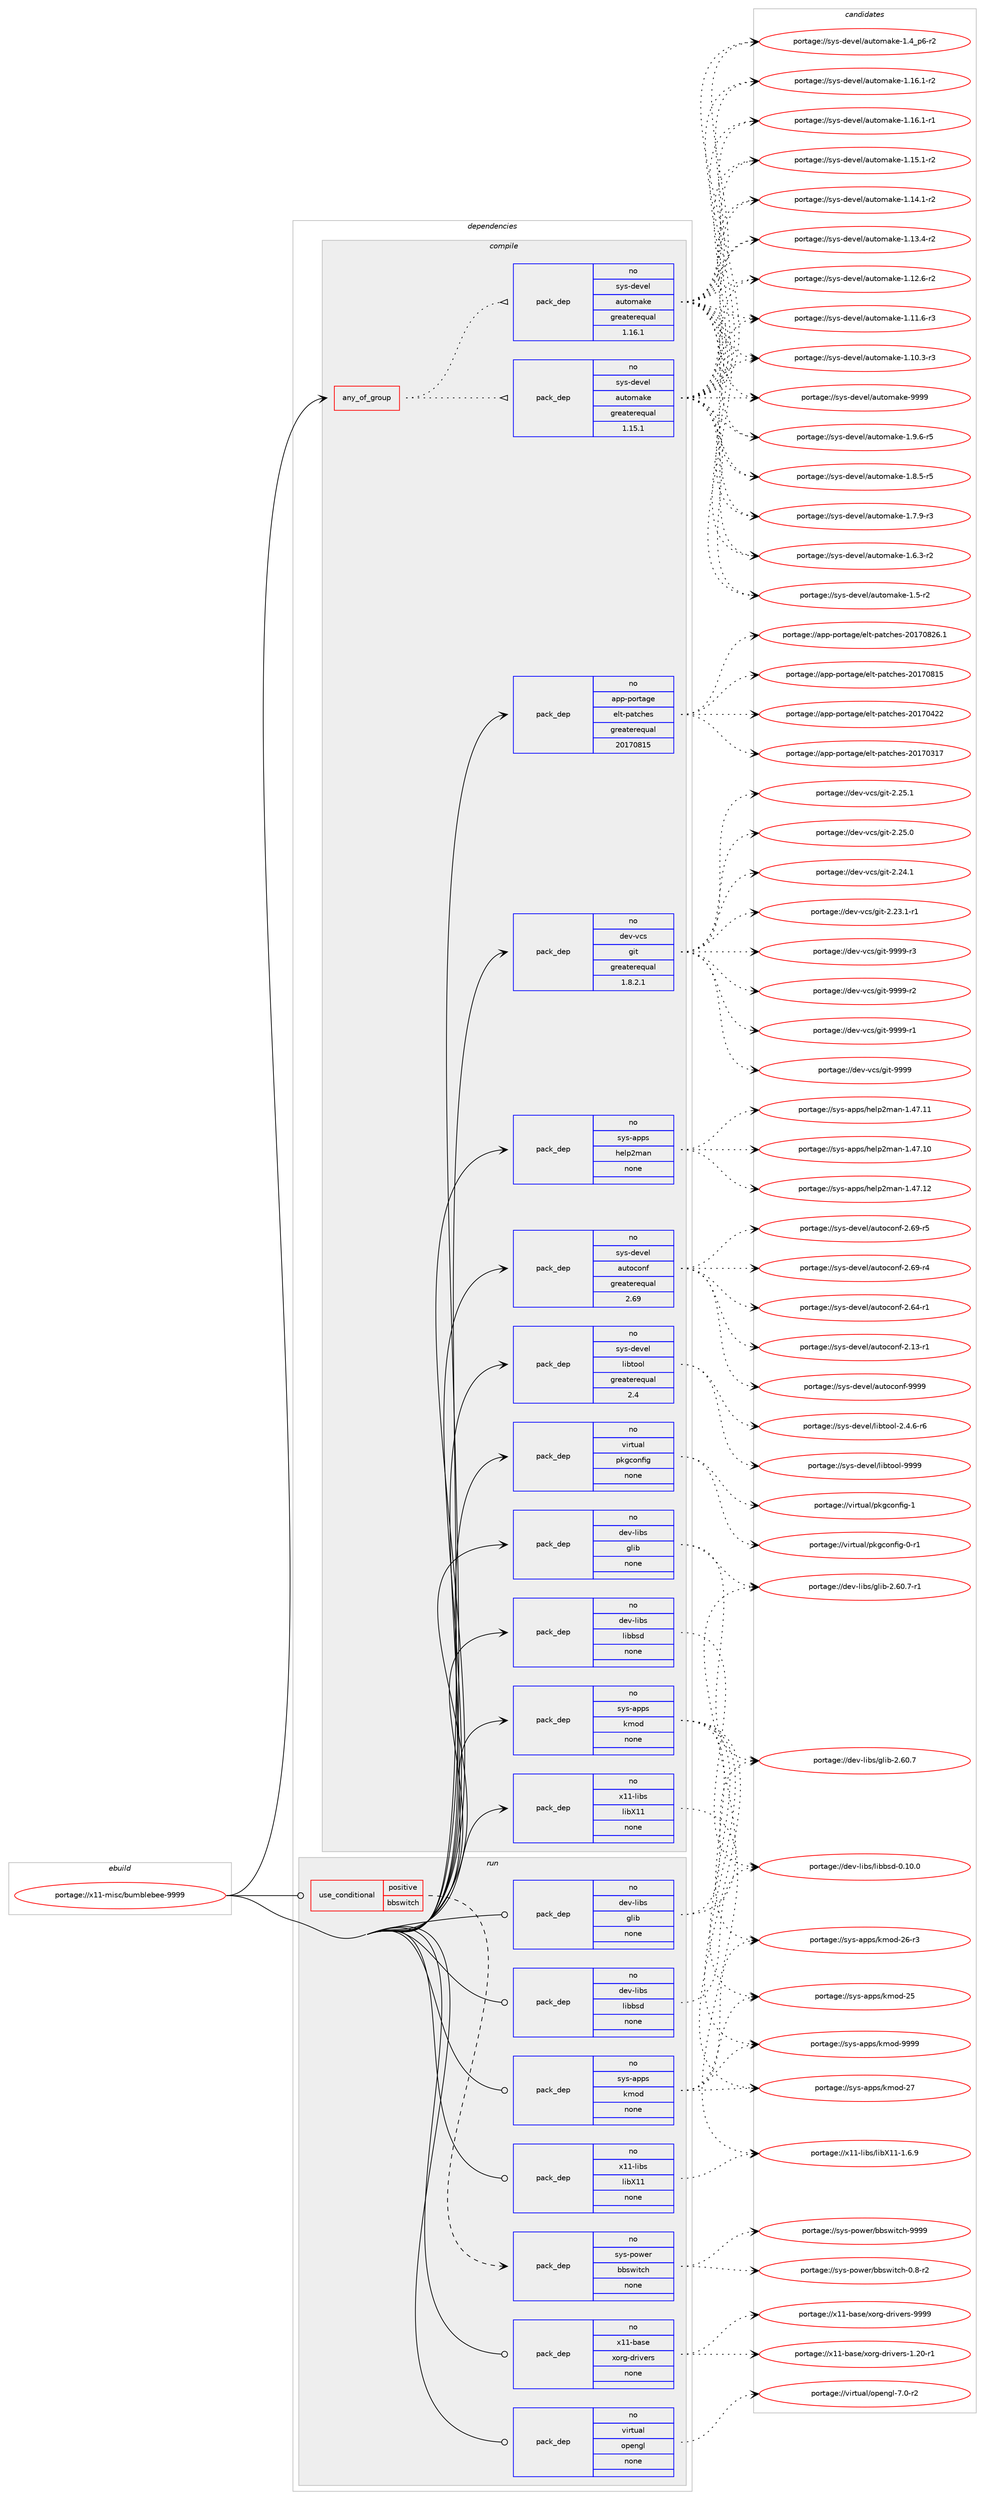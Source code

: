 digraph prolog {

# *************
# Graph options
# *************

newrank=true;
concentrate=true;
compound=true;
graph [rankdir=LR,fontname=Helvetica,fontsize=10,ranksep=1.5];#, ranksep=2.5, nodesep=0.2];
edge  [arrowhead=vee];
node  [fontname=Helvetica,fontsize=10];

# **********
# The ebuild
# **********

subgraph cluster_leftcol {
color=gray;
rank=same;
label=<<i>ebuild</i>>;
id [label="portage://x11-misc/bumblebee-9999", color=red, width=4, href="../x11-misc/bumblebee-9999.svg"];
}

# ****************
# The dependencies
# ****************

subgraph cluster_midcol {
color=gray;
label=<<i>dependencies</i>>;
subgraph cluster_compile {
fillcolor="#eeeeee";
style=filled;
label=<<i>compile</i>>;
subgraph any243 {
dependency14797 [label=<<TABLE BORDER="0" CELLBORDER="1" CELLSPACING="0" CELLPADDING="4"><TR><TD CELLPADDING="10">any_of_group</TD></TR></TABLE>>, shape=none, color=red];subgraph pack12584 {
dependency14798 [label=<<TABLE BORDER="0" CELLBORDER="1" CELLSPACING="0" CELLPADDING="4" WIDTH="220"><TR><TD ROWSPAN="6" CELLPADDING="30">pack_dep</TD></TR><TR><TD WIDTH="110">no</TD></TR><TR><TD>sys-devel</TD></TR><TR><TD>automake</TD></TR><TR><TD>greaterequal</TD></TR><TR><TD>1.16.1</TD></TR></TABLE>>, shape=none, color=blue];
}
dependency14797:e -> dependency14798:w [weight=20,style="dotted",arrowhead="oinv"];
subgraph pack12585 {
dependency14799 [label=<<TABLE BORDER="0" CELLBORDER="1" CELLSPACING="0" CELLPADDING="4" WIDTH="220"><TR><TD ROWSPAN="6" CELLPADDING="30">pack_dep</TD></TR><TR><TD WIDTH="110">no</TD></TR><TR><TD>sys-devel</TD></TR><TR><TD>automake</TD></TR><TR><TD>greaterequal</TD></TR><TR><TD>1.15.1</TD></TR></TABLE>>, shape=none, color=blue];
}
dependency14797:e -> dependency14799:w [weight=20,style="dotted",arrowhead="oinv"];
}
id:e -> dependency14797:w [weight=20,style="solid",arrowhead="vee"];
subgraph pack12586 {
dependency14800 [label=<<TABLE BORDER="0" CELLBORDER="1" CELLSPACING="0" CELLPADDING="4" WIDTH="220"><TR><TD ROWSPAN="6" CELLPADDING="30">pack_dep</TD></TR><TR><TD WIDTH="110">no</TD></TR><TR><TD>app-portage</TD></TR><TR><TD>elt-patches</TD></TR><TR><TD>greaterequal</TD></TR><TR><TD>20170815</TD></TR></TABLE>>, shape=none, color=blue];
}
id:e -> dependency14800:w [weight=20,style="solid",arrowhead="vee"];
subgraph pack12587 {
dependency14801 [label=<<TABLE BORDER="0" CELLBORDER="1" CELLSPACING="0" CELLPADDING="4" WIDTH="220"><TR><TD ROWSPAN="6" CELLPADDING="30">pack_dep</TD></TR><TR><TD WIDTH="110">no</TD></TR><TR><TD>dev-libs</TD></TR><TR><TD>glib</TD></TR><TR><TD>none</TD></TR><TR><TD></TD></TR></TABLE>>, shape=none, color=blue];
}
id:e -> dependency14801:w [weight=20,style="solid",arrowhead="vee"];
subgraph pack12588 {
dependency14802 [label=<<TABLE BORDER="0" CELLBORDER="1" CELLSPACING="0" CELLPADDING="4" WIDTH="220"><TR><TD ROWSPAN="6" CELLPADDING="30">pack_dep</TD></TR><TR><TD WIDTH="110">no</TD></TR><TR><TD>dev-libs</TD></TR><TR><TD>libbsd</TD></TR><TR><TD>none</TD></TR><TR><TD></TD></TR></TABLE>>, shape=none, color=blue];
}
id:e -> dependency14802:w [weight=20,style="solid",arrowhead="vee"];
subgraph pack12589 {
dependency14803 [label=<<TABLE BORDER="0" CELLBORDER="1" CELLSPACING="0" CELLPADDING="4" WIDTH="220"><TR><TD ROWSPAN="6" CELLPADDING="30">pack_dep</TD></TR><TR><TD WIDTH="110">no</TD></TR><TR><TD>dev-vcs</TD></TR><TR><TD>git</TD></TR><TR><TD>greaterequal</TD></TR><TR><TD>1.8.2.1</TD></TR></TABLE>>, shape=none, color=blue];
}
id:e -> dependency14803:w [weight=20,style="solid",arrowhead="vee"];
subgraph pack12590 {
dependency14804 [label=<<TABLE BORDER="0" CELLBORDER="1" CELLSPACING="0" CELLPADDING="4" WIDTH="220"><TR><TD ROWSPAN="6" CELLPADDING="30">pack_dep</TD></TR><TR><TD WIDTH="110">no</TD></TR><TR><TD>sys-apps</TD></TR><TR><TD>help2man</TD></TR><TR><TD>none</TD></TR><TR><TD></TD></TR></TABLE>>, shape=none, color=blue];
}
id:e -> dependency14804:w [weight=20,style="solid",arrowhead="vee"];
subgraph pack12591 {
dependency14805 [label=<<TABLE BORDER="0" CELLBORDER="1" CELLSPACING="0" CELLPADDING="4" WIDTH="220"><TR><TD ROWSPAN="6" CELLPADDING="30">pack_dep</TD></TR><TR><TD WIDTH="110">no</TD></TR><TR><TD>sys-apps</TD></TR><TR><TD>kmod</TD></TR><TR><TD>none</TD></TR><TR><TD></TD></TR></TABLE>>, shape=none, color=blue];
}
id:e -> dependency14805:w [weight=20,style="solid",arrowhead="vee"];
subgraph pack12592 {
dependency14806 [label=<<TABLE BORDER="0" CELLBORDER="1" CELLSPACING="0" CELLPADDING="4" WIDTH="220"><TR><TD ROWSPAN="6" CELLPADDING="30">pack_dep</TD></TR><TR><TD WIDTH="110">no</TD></TR><TR><TD>sys-devel</TD></TR><TR><TD>autoconf</TD></TR><TR><TD>greaterequal</TD></TR><TR><TD>2.69</TD></TR></TABLE>>, shape=none, color=blue];
}
id:e -> dependency14806:w [weight=20,style="solid",arrowhead="vee"];
subgraph pack12593 {
dependency14807 [label=<<TABLE BORDER="0" CELLBORDER="1" CELLSPACING="0" CELLPADDING="4" WIDTH="220"><TR><TD ROWSPAN="6" CELLPADDING="30">pack_dep</TD></TR><TR><TD WIDTH="110">no</TD></TR><TR><TD>sys-devel</TD></TR><TR><TD>libtool</TD></TR><TR><TD>greaterequal</TD></TR><TR><TD>2.4</TD></TR></TABLE>>, shape=none, color=blue];
}
id:e -> dependency14807:w [weight=20,style="solid",arrowhead="vee"];
subgraph pack12594 {
dependency14808 [label=<<TABLE BORDER="0" CELLBORDER="1" CELLSPACING="0" CELLPADDING="4" WIDTH="220"><TR><TD ROWSPAN="6" CELLPADDING="30">pack_dep</TD></TR><TR><TD WIDTH="110">no</TD></TR><TR><TD>virtual</TD></TR><TR><TD>pkgconfig</TD></TR><TR><TD>none</TD></TR><TR><TD></TD></TR></TABLE>>, shape=none, color=blue];
}
id:e -> dependency14808:w [weight=20,style="solid",arrowhead="vee"];
subgraph pack12595 {
dependency14809 [label=<<TABLE BORDER="0" CELLBORDER="1" CELLSPACING="0" CELLPADDING="4" WIDTH="220"><TR><TD ROWSPAN="6" CELLPADDING="30">pack_dep</TD></TR><TR><TD WIDTH="110">no</TD></TR><TR><TD>x11-libs</TD></TR><TR><TD>libX11</TD></TR><TR><TD>none</TD></TR><TR><TD></TD></TR></TABLE>>, shape=none, color=blue];
}
id:e -> dependency14809:w [weight=20,style="solid",arrowhead="vee"];
}
subgraph cluster_compileandrun {
fillcolor="#eeeeee";
style=filled;
label=<<i>compile and run</i>>;
}
subgraph cluster_run {
fillcolor="#eeeeee";
style=filled;
label=<<i>run</i>>;
subgraph cond1958 {
dependency14810 [label=<<TABLE BORDER="0" CELLBORDER="1" CELLSPACING="0" CELLPADDING="4"><TR><TD ROWSPAN="3" CELLPADDING="10">use_conditional</TD></TR><TR><TD>positive</TD></TR><TR><TD>bbswitch</TD></TR></TABLE>>, shape=none, color=red];
subgraph pack12596 {
dependency14811 [label=<<TABLE BORDER="0" CELLBORDER="1" CELLSPACING="0" CELLPADDING="4" WIDTH="220"><TR><TD ROWSPAN="6" CELLPADDING="30">pack_dep</TD></TR><TR><TD WIDTH="110">no</TD></TR><TR><TD>sys-power</TD></TR><TR><TD>bbswitch</TD></TR><TR><TD>none</TD></TR><TR><TD></TD></TR></TABLE>>, shape=none, color=blue];
}
dependency14810:e -> dependency14811:w [weight=20,style="dashed",arrowhead="vee"];
}
id:e -> dependency14810:w [weight=20,style="solid",arrowhead="odot"];
subgraph pack12597 {
dependency14812 [label=<<TABLE BORDER="0" CELLBORDER="1" CELLSPACING="0" CELLPADDING="4" WIDTH="220"><TR><TD ROWSPAN="6" CELLPADDING="30">pack_dep</TD></TR><TR><TD WIDTH="110">no</TD></TR><TR><TD>dev-libs</TD></TR><TR><TD>glib</TD></TR><TR><TD>none</TD></TR><TR><TD></TD></TR></TABLE>>, shape=none, color=blue];
}
id:e -> dependency14812:w [weight=20,style="solid",arrowhead="odot"];
subgraph pack12598 {
dependency14813 [label=<<TABLE BORDER="0" CELLBORDER="1" CELLSPACING="0" CELLPADDING="4" WIDTH="220"><TR><TD ROWSPAN="6" CELLPADDING="30">pack_dep</TD></TR><TR><TD WIDTH="110">no</TD></TR><TR><TD>dev-libs</TD></TR><TR><TD>libbsd</TD></TR><TR><TD>none</TD></TR><TR><TD></TD></TR></TABLE>>, shape=none, color=blue];
}
id:e -> dependency14813:w [weight=20,style="solid",arrowhead="odot"];
subgraph pack12599 {
dependency14814 [label=<<TABLE BORDER="0" CELLBORDER="1" CELLSPACING="0" CELLPADDING="4" WIDTH="220"><TR><TD ROWSPAN="6" CELLPADDING="30">pack_dep</TD></TR><TR><TD WIDTH="110">no</TD></TR><TR><TD>sys-apps</TD></TR><TR><TD>kmod</TD></TR><TR><TD>none</TD></TR><TR><TD></TD></TR></TABLE>>, shape=none, color=blue];
}
id:e -> dependency14814:w [weight=20,style="solid",arrowhead="odot"];
subgraph pack12600 {
dependency14815 [label=<<TABLE BORDER="0" CELLBORDER="1" CELLSPACING="0" CELLPADDING="4" WIDTH="220"><TR><TD ROWSPAN="6" CELLPADDING="30">pack_dep</TD></TR><TR><TD WIDTH="110">no</TD></TR><TR><TD>virtual</TD></TR><TR><TD>opengl</TD></TR><TR><TD>none</TD></TR><TR><TD></TD></TR></TABLE>>, shape=none, color=blue];
}
id:e -> dependency14815:w [weight=20,style="solid",arrowhead="odot"];
subgraph pack12601 {
dependency14816 [label=<<TABLE BORDER="0" CELLBORDER="1" CELLSPACING="0" CELLPADDING="4" WIDTH="220"><TR><TD ROWSPAN="6" CELLPADDING="30">pack_dep</TD></TR><TR><TD WIDTH="110">no</TD></TR><TR><TD>x11-base</TD></TR><TR><TD>xorg-drivers</TD></TR><TR><TD>none</TD></TR><TR><TD></TD></TR></TABLE>>, shape=none, color=blue];
}
id:e -> dependency14816:w [weight=20,style="solid",arrowhead="odot"];
subgraph pack12602 {
dependency14817 [label=<<TABLE BORDER="0" CELLBORDER="1" CELLSPACING="0" CELLPADDING="4" WIDTH="220"><TR><TD ROWSPAN="6" CELLPADDING="30">pack_dep</TD></TR><TR><TD WIDTH="110">no</TD></TR><TR><TD>x11-libs</TD></TR><TR><TD>libX11</TD></TR><TR><TD>none</TD></TR><TR><TD></TD></TR></TABLE>>, shape=none, color=blue];
}
id:e -> dependency14817:w [weight=20,style="solid",arrowhead="odot"];
}
}

# **************
# The candidates
# **************

subgraph cluster_choices {
rank=same;
color=gray;
label=<<i>candidates</i>>;

subgraph choice12584 {
color=black;
nodesep=1;
choice115121115451001011181011084797117116111109971071014557575757 [label="portage://sys-devel/automake-9999", color=red, width=4,href="../sys-devel/automake-9999.svg"];
choice115121115451001011181011084797117116111109971071014549465746544511453 [label="portage://sys-devel/automake-1.9.6-r5", color=red, width=4,href="../sys-devel/automake-1.9.6-r5.svg"];
choice115121115451001011181011084797117116111109971071014549465646534511453 [label="portage://sys-devel/automake-1.8.5-r5", color=red, width=4,href="../sys-devel/automake-1.8.5-r5.svg"];
choice115121115451001011181011084797117116111109971071014549465546574511451 [label="portage://sys-devel/automake-1.7.9-r3", color=red, width=4,href="../sys-devel/automake-1.7.9-r3.svg"];
choice115121115451001011181011084797117116111109971071014549465446514511450 [label="portage://sys-devel/automake-1.6.3-r2", color=red, width=4,href="../sys-devel/automake-1.6.3-r2.svg"];
choice11512111545100101118101108479711711611110997107101454946534511450 [label="portage://sys-devel/automake-1.5-r2", color=red, width=4,href="../sys-devel/automake-1.5-r2.svg"];
choice115121115451001011181011084797117116111109971071014549465295112544511450 [label="portage://sys-devel/automake-1.4_p6-r2", color=red, width=4,href="../sys-devel/automake-1.4_p6-r2.svg"];
choice11512111545100101118101108479711711611110997107101454946495446494511450 [label="portage://sys-devel/automake-1.16.1-r2", color=red, width=4,href="../sys-devel/automake-1.16.1-r2.svg"];
choice11512111545100101118101108479711711611110997107101454946495446494511449 [label="portage://sys-devel/automake-1.16.1-r1", color=red, width=4,href="../sys-devel/automake-1.16.1-r1.svg"];
choice11512111545100101118101108479711711611110997107101454946495346494511450 [label="portage://sys-devel/automake-1.15.1-r2", color=red, width=4,href="../sys-devel/automake-1.15.1-r2.svg"];
choice11512111545100101118101108479711711611110997107101454946495246494511450 [label="portage://sys-devel/automake-1.14.1-r2", color=red, width=4,href="../sys-devel/automake-1.14.1-r2.svg"];
choice11512111545100101118101108479711711611110997107101454946495146524511450 [label="portage://sys-devel/automake-1.13.4-r2", color=red, width=4,href="../sys-devel/automake-1.13.4-r2.svg"];
choice11512111545100101118101108479711711611110997107101454946495046544511450 [label="portage://sys-devel/automake-1.12.6-r2", color=red, width=4,href="../sys-devel/automake-1.12.6-r2.svg"];
choice11512111545100101118101108479711711611110997107101454946494946544511451 [label="portage://sys-devel/automake-1.11.6-r3", color=red, width=4,href="../sys-devel/automake-1.11.6-r3.svg"];
choice11512111545100101118101108479711711611110997107101454946494846514511451 [label="portage://sys-devel/automake-1.10.3-r3", color=red, width=4,href="../sys-devel/automake-1.10.3-r3.svg"];
dependency14798:e -> choice115121115451001011181011084797117116111109971071014557575757:w [style=dotted,weight="100"];
dependency14798:e -> choice115121115451001011181011084797117116111109971071014549465746544511453:w [style=dotted,weight="100"];
dependency14798:e -> choice115121115451001011181011084797117116111109971071014549465646534511453:w [style=dotted,weight="100"];
dependency14798:e -> choice115121115451001011181011084797117116111109971071014549465546574511451:w [style=dotted,weight="100"];
dependency14798:e -> choice115121115451001011181011084797117116111109971071014549465446514511450:w [style=dotted,weight="100"];
dependency14798:e -> choice11512111545100101118101108479711711611110997107101454946534511450:w [style=dotted,weight="100"];
dependency14798:e -> choice115121115451001011181011084797117116111109971071014549465295112544511450:w [style=dotted,weight="100"];
dependency14798:e -> choice11512111545100101118101108479711711611110997107101454946495446494511450:w [style=dotted,weight="100"];
dependency14798:e -> choice11512111545100101118101108479711711611110997107101454946495446494511449:w [style=dotted,weight="100"];
dependency14798:e -> choice11512111545100101118101108479711711611110997107101454946495346494511450:w [style=dotted,weight="100"];
dependency14798:e -> choice11512111545100101118101108479711711611110997107101454946495246494511450:w [style=dotted,weight="100"];
dependency14798:e -> choice11512111545100101118101108479711711611110997107101454946495146524511450:w [style=dotted,weight="100"];
dependency14798:e -> choice11512111545100101118101108479711711611110997107101454946495046544511450:w [style=dotted,weight="100"];
dependency14798:e -> choice11512111545100101118101108479711711611110997107101454946494946544511451:w [style=dotted,weight="100"];
dependency14798:e -> choice11512111545100101118101108479711711611110997107101454946494846514511451:w [style=dotted,weight="100"];
}
subgraph choice12585 {
color=black;
nodesep=1;
choice115121115451001011181011084797117116111109971071014557575757 [label="portage://sys-devel/automake-9999", color=red, width=4,href="../sys-devel/automake-9999.svg"];
choice115121115451001011181011084797117116111109971071014549465746544511453 [label="portage://sys-devel/automake-1.9.6-r5", color=red, width=4,href="../sys-devel/automake-1.9.6-r5.svg"];
choice115121115451001011181011084797117116111109971071014549465646534511453 [label="portage://sys-devel/automake-1.8.5-r5", color=red, width=4,href="../sys-devel/automake-1.8.5-r5.svg"];
choice115121115451001011181011084797117116111109971071014549465546574511451 [label="portage://sys-devel/automake-1.7.9-r3", color=red, width=4,href="../sys-devel/automake-1.7.9-r3.svg"];
choice115121115451001011181011084797117116111109971071014549465446514511450 [label="portage://sys-devel/automake-1.6.3-r2", color=red, width=4,href="../sys-devel/automake-1.6.3-r2.svg"];
choice11512111545100101118101108479711711611110997107101454946534511450 [label="portage://sys-devel/automake-1.5-r2", color=red, width=4,href="../sys-devel/automake-1.5-r2.svg"];
choice115121115451001011181011084797117116111109971071014549465295112544511450 [label="portage://sys-devel/automake-1.4_p6-r2", color=red, width=4,href="../sys-devel/automake-1.4_p6-r2.svg"];
choice11512111545100101118101108479711711611110997107101454946495446494511450 [label="portage://sys-devel/automake-1.16.1-r2", color=red, width=4,href="../sys-devel/automake-1.16.1-r2.svg"];
choice11512111545100101118101108479711711611110997107101454946495446494511449 [label="portage://sys-devel/automake-1.16.1-r1", color=red, width=4,href="../sys-devel/automake-1.16.1-r1.svg"];
choice11512111545100101118101108479711711611110997107101454946495346494511450 [label="portage://sys-devel/automake-1.15.1-r2", color=red, width=4,href="../sys-devel/automake-1.15.1-r2.svg"];
choice11512111545100101118101108479711711611110997107101454946495246494511450 [label="portage://sys-devel/automake-1.14.1-r2", color=red, width=4,href="../sys-devel/automake-1.14.1-r2.svg"];
choice11512111545100101118101108479711711611110997107101454946495146524511450 [label="portage://sys-devel/automake-1.13.4-r2", color=red, width=4,href="../sys-devel/automake-1.13.4-r2.svg"];
choice11512111545100101118101108479711711611110997107101454946495046544511450 [label="portage://sys-devel/automake-1.12.6-r2", color=red, width=4,href="../sys-devel/automake-1.12.6-r2.svg"];
choice11512111545100101118101108479711711611110997107101454946494946544511451 [label="portage://sys-devel/automake-1.11.6-r3", color=red, width=4,href="../sys-devel/automake-1.11.6-r3.svg"];
choice11512111545100101118101108479711711611110997107101454946494846514511451 [label="portage://sys-devel/automake-1.10.3-r3", color=red, width=4,href="../sys-devel/automake-1.10.3-r3.svg"];
dependency14799:e -> choice115121115451001011181011084797117116111109971071014557575757:w [style=dotted,weight="100"];
dependency14799:e -> choice115121115451001011181011084797117116111109971071014549465746544511453:w [style=dotted,weight="100"];
dependency14799:e -> choice115121115451001011181011084797117116111109971071014549465646534511453:w [style=dotted,weight="100"];
dependency14799:e -> choice115121115451001011181011084797117116111109971071014549465546574511451:w [style=dotted,weight="100"];
dependency14799:e -> choice115121115451001011181011084797117116111109971071014549465446514511450:w [style=dotted,weight="100"];
dependency14799:e -> choice11512111545100101118101108479711711611110997107101454946534511450:w [style=dotted,weight="100"];
dependency14799:e -> choice115121115451001011181011084797117116111109971071014549465295112544511450:w [style=dotted,weight="100"];
dependency14799:e -> choice11512111545100101118101108479711711611110997107101454946495446494511450:w [style=dotted,weight="100"];
dependency14799:e -> choice11512111545100101118101108479711711611110997107101454946495446494511449:w [style=dotted,weight="100"];
dependency14799:e -> choice11512111545100101118101108479711711611110997107101454946495346494511450:w [style=dotted,weight="100"];
dependency14799:e -> choice11512111545100101118101108479711711611110997107101454946495246494511450:w [style=dotted,weight="100"];
dependency14799:e -> choice11512111545100101118101108479711711611110997107101454946495146524511450:w [style=dotted,weight="100"];
dependency14799:e -> choice11512111545100101118101108479711711611110997107101454946495046544511450:w [style=dotted,weight="100"];
dependency14799:e -> choice11512111545100101118101108479711711611110997107101454946494946544511451:w [style=dotted,weight="100"];
dependency14799:e -> choice11512111545100101118101108479711711611110997107101454946494846514511451:w [style=dotted,weight="100"];
}
subgraph choice12586 {
color=black;
nodesep=1;
choice971121124511211111411697103101471011081164511297116991041011154550484955485650544649 [label="portage://app-portage/elt-patches-20170826.1", color=red, width=4,href="../app-portage/elt-patches-20170826.1.svg"];
choice97112112451121111141169710310147101108116451129711699104101115455048495548564953 [label="portage://app-portage/elt-patches-20170815", color=red, width=4,href="../app-portage/elt-patches-20170815.svg"];
choice97112112451121111141169710310147101108116451129711699104101115455048495548525050 [label="portage://app-portage/elt-patches-20170422", color=red, width=4,href="../app-portage/elt-patches-20170422.svg"];
choice97112112451121111141169710310147101108116451129711699104101115455048495548514955 [label="portage://app-portage/elt-patches-20170317", color=red, width=4,href="../app-portage/elt-patches-20170317.svg"];
dependency14800:e -> choice971121124511211111411697103101471011081164511297116991041011154550484955485650544649:w [style=dotted,weight="100"];
dependency14800:e -> choice97112112451121111141169710310147101108116451129711699104101115455048495548564953:w [style=dotted,weight="100"];
dependency14800:e -> choice97112112451121111141169710310147101108116451129711699104101115455048495548525050:w [style=dotted,weight="100"];
dependency14800:e -> choice97112112451121111141169710310147101108116451129711699104101115455048495548514955:w [style=dotted,weight="100"];
}
subgraph choice12587 {
color=black;
nodesep=1;
choice10010111845108105981154710310810598455046544846554511449 [label="portage://dev-libs/glib-2.60.7-r1", color=red, width=4,href="../dev-libs/glib-2.60.7-r1.svg"];
choice1001011184510810598115471031081059845504654484655 [label="portage://dev-libs/glib-2.60.7", color=red, width=4,href="../dev-libs/glib-2.60.7.svg"];
dependency14801:e -> choice10010111845108105981154710310810598455046544846554511449:w [style=dotted,weight="100"];
dependency14801:e -> choice1001011184510810598115471031081059845504654484655:w [style=dotted,weight="100"];
}
subgraph choice12588 {
color=black;
nodesep=1;
choice100101118451081059811547108105989811510045484649484648 [label="portage://dev-libs/libbsd-0.10.0", color=red, width=4,href="../dev-libs/libbsd-0.10.0.svg"];
dependency14802:e -> choice100101118451081059811547108105989811510045484649484648:w [style=dotted,weight="100"];
}
subgraph choice12589 {
color=black;
nodesep=1;
choice10010111845118991154710310511645575757574511451 [label="portage://dev-vcs/git-9999-r3", color=red, width=4,href="../dev-vcs/git-9999-r3.svg"];
choice10010111845118991154710310511645575757574511450 [label="portage://dev-vcs/git-9999-r2", color=red, width=4,href="../dev-vcs/git-9999-r2.svg"];
choice10010111845118991154710310511645575757574511449 [label="portage://dev-vcs/git-9999-r1", color=red, width=4,href="../dev-vcs/git-9999-r1.svg"];
choice1001011184511899115471031051164557575757 [label="portage://dev-vcs/git-9999", color=red, width=4,href="../dev-vcs/git-9999.svg"];
choice10010111845118991154710310511645504650534649 [label="portage://dev-vcs/git-2.25.1", color=red, width=4,href="../dev-vcs/git-2.25.1.svg"];
choice10010111845118991154710310511645504650534648 [label="portage://dev-vcs/git-2.25.0", color=red, width=4,href="../dev-vcs/git-2.25.0.svg"];
choice10010111845118991154710310511645504650524649 [label="portage://dev-vcs/git-2.24.1", color=red, width=4,href="../dev-vcs/git-2.24.1.svg"];
choice100101118451189911547103105116455046505146494511449 [label="portage://dev-vcs/git-2.23.1-r1", color=red, width=4,href="../dev-vcs/git-2.23.1-r1.svg"];
dependency14803:e -> choice10010111845118991154710310511645575757574511451:w [style=dotted,weight="100"];
dependency14803:e -> choice10010111845118991154710310511645575757574511450:w [style=dotted,weight="100"];
dependency14803:e -> choice10010111845118991154710310511645575757574511449:w [style=dotted,weight="100"];
dependency14803:e -> choice1001011184511899115471031051164557575757:w [style=dotted,weight="100"];
dependency14803:e -> choice10010111845118991154710310511645504650534649:w [style=dotted,weight="100"];
dependency14803:e -> choice10010111845118991154710310511645504650534648:w [style=dotted,weight="100"];
dependency14803:e -> choice10010111845118991154710310511645504650524649:w [style=dotted,weight="100"];
dependency14803:e -> choice100101118451189911547103105116455046505146494511449:w [style=dotted,weight="100"];
}
subgraph choice12590 {
color=black;
nodesep=1;
choice11512111545971121121154710410110811250109971104549465255464950 [label="portage://sys-apps/help2man-1.47.12", color=red, width=4,href="../sys-apps/help2man-1.47.12.svg"];
choice11512111545971121121154710410110811250109971104549465255464949 [label="portage://sys-apps/help2man-1.47.11", color=red, width=4,href="../sys-apps/help2man-1.47.11.svg"];
choice11512111545971121121154710410110811250109971104549465255464948 [label="portage://sys-apps/help2man-1.47.10", color=red, width=4,href="../sys-apps/help2man-1.47.10.svg"];
dependency14804:e -> choice11512111545971121121154710410110811250109971104549465255464950:w [style=dotted,weight="100"];
dependency14804:e -> choice11512111545971121121154710410110811250109971104549465255464949:w [style=dotted,weight="100"];
dependency14804:e -> choice11512111545971121121154710410110811250109971104549465255464948:w [style=dotted,weight="100"];
}
subgraph choice12591 {
color=black;
nodesep=1;
choice1151211154597112112115471071091111004557575757 [label="portage://sys-apps/kmod-9999", color=red, width=4,href="../sys-apps/kmod-9999.svg"];
choice115121115459711211211547107109111100455055 [label="portage://sys-apps/kmod-27", color=red, width=4,href="../sys-apps/kmod-27.svg"];
choice1151211154597112112115471071091111004550544511451 [label="portage://sys-apps/kmod-26-r3", color=red, width=4,href="../sys-apps/kmod-26-r3.svg"];
choice115121115459711211211547107109111100455053 [label="portage://sys-apps/kmod-25", color=red, width=4,href="../sys-apps/kmod-25.svg"];
dependency14805:e -> choice1151211154597112112115471071091111004557575757:w [style=dotted,weight="100"];
dependency14805:e -> choice115121115459711211211547107109111100455055:w [style=dotted,weight="100"];
dependency14805:e -> choice1151211154597112112115471071091111004550544511451:w [style=dotted,weight="100"];
dependency14805:e -> choice115121115459711211211547107109111100455053:w [style=dotted,weight="100"];
}
subgraph choice12592 {
color=black;
nodesep=1;
choice115121115451001011181011084797117116111991111101024557575757 [label="portage://sys-devel/autoconf-9999", color=red, width=4,href="../sys-devel/autoconf-9999.svg"];
choice1151211154510010111810110847971171161119911111010245504654574511453 [label="portage://sys-devel/autoconf-2.69-r5", color=red, width=4,href="../sys-devel/autoconf-2.69-r5.svg"];
choice1151211154510010111810110847971171161119911111010245504654574511452 [label="portage://sys-devel/autoconf-2.69-r4", color=red, width=4,href="../sys-devel/autoconf-2.69-r4.svg"];
choice1151211154510010111810110847971171161119911111010245504654524511449 [label="portage://sys-devel/autoconf-2.64-r1", color=red, width=4,href="../sys-devel/autoconf-2.64-r1.svg"];
choice1151211154510010111810110847971171161119911111010245504649514511449 [label="portage://sys-devel/autoconf-2.13-r1", color=red, width=4,href="../sys-devel/autoconf-2.13-r1.svg"];
dependency14806:e -> choice115121115451001011181011084797117116111991111101024557575757:w [style=dotted,weight="100"];
dependency14806:e -> choice1151211154510010111810110847971171161119911111010245504654574511453:w [style=dotted,weight="100"];
dependency14806:e -> choice1151211154510010111810110847971171161119911111010245504654574511452:w [style=dotted,weight="100"];
dependency14806:e -> choice1151211154510010111810110847971171161119911111010245504654524511449:w [style=dotted,weight="100"];
dependency14806:e -> choice1151211154510010111810110847971171161119911111010245504649514511449:w [style=dotted,weight="100"];
}
subgraph choice12593 {
color=black;
nodesep=1;
choice1151211154510010111810110847108105981161111111084557575757 [label="portage://sys-devel/libtool-9999", color=red, width=4,href="../sys-devel/libtool-9999.svg"];
choice1151211154510010111810110847108105981161111111084550465246544511454 [label="portage://sys-devel/libtool-2.4.6-r6", color=red, width=4,href="../sys-devel/libtool-2.4.6-r6.svg"];
dependency14807:e -> choice1151211154510010111810110847108105981161111111084557575757:w [style=dotted,weight="100"];
dependency14807:e -> choice1151211154510010111810110847108105981161111111084550465246544511454:w [style=dotted,weight="100"];
}
subgraph choice12594 {
color=black;
nodesep=1;
choice1181051141161179710847112107103991111101021051034549 [label="portage://virtual/pkgconfig-1", color=red, width=4,href="../virtual/pkgconfig-1.svg"];
choice11810511411611797108471121071039911111010210510345484511449 [label="portage://virtual/pkgconfig-0-r1", color=red, width=4,href="../virtual/pkgconfig-0-r1.svg"];
dependency14808:e -> choice1181051141161179710847112107103991111101021051034549:w [style=dotted,weight="100"];
dependency14808:e -> choice11810511411611797108471121071039911111010210510345484511449:w [style=dotted,weight="100"];
}
subgraph choice12595 {
color=black;
nodesep=1;
choice120494945108105981154710810598884949454946544657 [label="portage://x11-libs/libX11-1.6.9", color=red, width=4,href="../x11-libs/libX11-1.6.9.svg"];
dependency14809:e -> choice120494945108105981154710810598884949454946544657:w [style=dotted,weight="100"];
}
subgraph choice12596 {
color=black;
nodesep=1;
choice11512111545112111119101114479898115119105116991044557575757 [label="portage://sys-power/bbswitch-9999", color=red, width=4,href="../sys-power/bbswitch-9999.svg"];
choice1151211154511211111910111447989811511910511699104454846564511450 [label="portage://sys-power/bbswitch-0.8-r2", color=red, width=4,href="../sys-power/bbswitch-0.8-r2.svg"];
dependency14811:e -> choice11512111545112111119101114479898115119105116991044557575757:w [style=dotted,weight="100"];
dependency14811:e -> choice1151211154511211111910111447989811511910511699104454846564511450:w [style=dotted,weight="100"];
}
subgraph choice12597 {
color=black;
nodesep=1;
choice10010111845108105981154710310810598455046544846554511449 [label="portage://dev-libs/glib-2.60.7-r1", color=red, width=4,href="../dev-libs/glib-2.60.7-r1.svg"];
choice1001011184510810598115471031081059845504654484655 [label="portage://dev-libs/glib-2.60.7", color=red, width=4,href="../dev-libs/glib-2.60.7.svg"];
dependency14812:e -> choice10010111845108105981154710310810598455046544846554511449:w [style=dotted,weight="100"];
dependency14812:e -> choice1001011184510810598115471031081059845504654484655:w [style=dotted,weight="100"];
}
subgraph choice12598 {
color=black;
nodesep=1;
choice100101118451081059811547108105989811510045484649484648 [label="portage://dev-libs/libbsd-0.10.0", color=red, width=4,href="../dev-libs/libbsd-0.10.0.svg"];
dependency14813:e -> choice100101118451081059811547108105989811510045484649484648:w [style=dotted,weight="100"];
}
subgraph choice12599 {
color=black;
nodesep=1;
choice1151211154597112112115471071091111004557575757 [label="portage://sys-apps/kmod-9999", color=red, width=4,href="../sys-apps/kmod-9999.svg"];
choice115121115459711211211547107109111100455055 [label="portage://sys-apps/kmod-27", color=red, width=4,href="../sys-apps/kmod-27.svg"];
choice1151211154597112112115471071091111004550544511451 [label="portage://sys-apps/kmod-26-r3", color=red, width=4,href="../sys-apps/kmod-26-r3.svg"];
choice115121115459711211211547107109111100455053 [label="portage://sys-apps/kmod-25", color=red, width=4,href="../sys-apps/kmod-25.svg"];
dependency14814:e -> choice1151211154597112112115471071091111004557575757:w [style=dotted,weight="100"];
dependency14814:e -> choice115121115459711211211547107109111100455055:w [style=dotted,weight="100"];
dependency14814:e -> choice1151211154597112112115471071091111004550544511451:w [style=dotted,weight="100"];
dependency14814:e -> choice115121115459711211211547107109111100455053:w [style=dotted,weight="100"];
}
subgraph choice12600 {
color=black;
nodesep=1;
choice1181051141161179710847111112101110103108455546484511450 [label="portage://virtual/opengl-7.0-r2", color=red, width=4,href="../virtual/opengl-7.0-r2.svg"];
dependency14815:e -> choice1181051141161179710847111112101110103108455546484511450:w [style=dotted,weight="100"];
}
subgraph choice12601 {
color=black;
nodesep=1;
choice120494945989711510147120111114103451001141051181011141154557575757 [label="portage://x11-base/xorg-drivers-9999", color=red, width=4,href="../x11-base/xorg-drivers-9999.svg"];
choice1204949459897115101471201111141034510011410511810111411545494650484511449 [label="portage://x11-base/xorg-drivers-1.20-r1", color=red, width=4,href="../x11-base/xorg-drivers-1.20-r1.svg"];
dependency14816:e -> choice120494945989711510147120111114103451001141051181011141154557575757:w [style=dotted,weight="100"];
dependency14816:e -> choice1204949459897115101471201111141034510011410511810111411545494650484511449:w [style=dotted,weight="100"];
}
subgraph choice12602 {
color=black;
nodesep=1;
choice120494945108105981154710810598884949454946544657 [label="portage://x11-libs/libX11-1.6.9", color=red, width=4,href="../x11-libs/libX11-1.6.9.svg"];
dependency14817:e -> choice120494945108105981154710810598884949454946544657:w [style=dotted,weight="100"];
}
}

}
